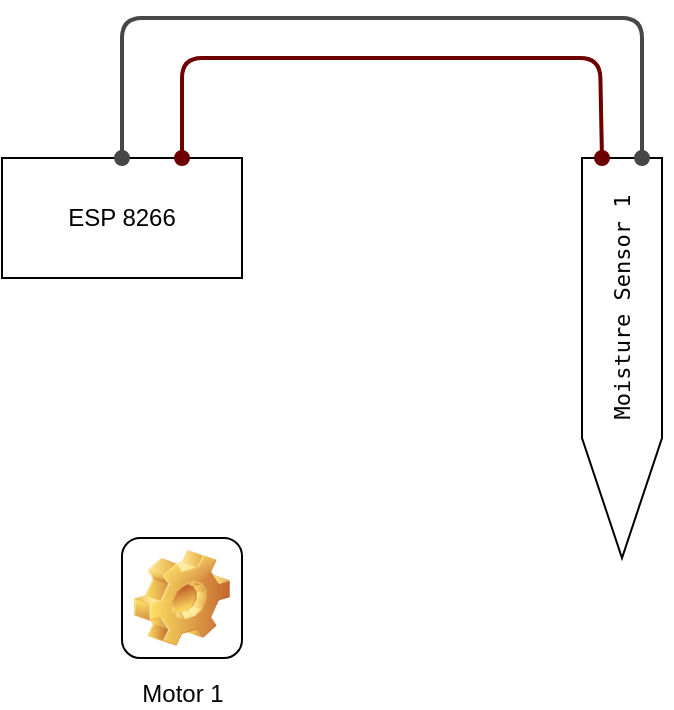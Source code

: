 <mxfile>
    <diagram id="au_H7yoJ1ZAJFuR8r1fB" name="Page-1">
        <mxGraphModel dx="1006" dy="784" grid="1" gridSize="10" guides="1" tooltips="1" connect="1" arrows="1" fold="1" page="1" pageScale="1" pageWidth="850" pageHeight="1100" math="0" shadow="0">
            <root>
                <mxCell id="0"/>
                <mxCell id="1" parent="0"/>
                <mxCell id="2" value="ESP 8266" style="rounded=0;whiteSpace=wrap;html=1;" vertex="1" parent="1">
                    <mxGeometry x="210" y="130" width="120" height="60" as="geometry"/>
                </mxCell>
                <mxCell id="3" value="Motor 1" style="icon;html=1;image=img/clipart/Gear_128x128.png" vertex="1" parent="1">
                    <mxGeometry x="270" y="320" width="60" height="60" as="geometry"/>
                </mxCell>
                <mxCell id="6" value="" style="group" vertex="1" connectable="0" parent="1">
                    <mxGeometry x="495" y="130" width="50" height="200" as="geometry"/>
                </mxCell>
                <mxCell id="4" value="&lt;pre&gt;&lt;br&gt;&lt;/pre&gt;" style="shape=offPageConnector;whiteSpace=wrap;html=1;size=0.3;align=center;" vertex="1" parent="6">
                    <mxGeometry x="5" width="40" height="200" as="geometry"/>
                </mxCell>
                <mxCell id="5" value="&lt;pre style=&quot;font-size: 12px;&quot;&gt;&lt;font style=&quot;font-size: 11px;&quot;&gt;Moisture Sensor 1&lt;/font&gt;&lt;/pre&gt;" style="text;html=1;align=center;verticalAlign=middle;resizable=0;points=[];autosize=1;strokeColor=none;fillColor=none;fontSize=11;rotation=-90;" vertex="1" parent="6">
                    <mxGeometry x="-45" y="50" width="140" height="50" as="geometry"/>
                </mxCell>
                <mxCell id="9" style="edgeStyle=none;html=1;exitX=0.75;exitY=0;exitDx=0;exitDy=0;fontSize=11;fillColor=#a20025;strokeColor=#6F0000;strokeWidth=2;endArrow=oval;endFill=1;startArrow=oval;startFill=1;entryX=0.25;entryY=0;entryDx=0;entryDy=0;" edge="1" parent="1" source="2" target="4">
                    <mxGeometry relative="1" as="geometry">
                        <mxPoint x="509" y="127" as="targetPoint"/>
                        <mxPoint x="300" y="130" as="sourcePoint"/>
                        <Array as="points">
                            <mxPoint x="300" y="80"/>
                            <mxPoint x="509" y="80"/>
                        </Array>
                    </mxGeometry>
                </mxCell>
                <mxCell id="10" style="edgeStyle=none;html=1;exitX=0.5;exitY=0;exitDx=0;exitDy=0;entryX=0.75;entryY=0;entryDx=0;entryDy=0;strokeWidth=2;fontSize=11;startArrow=oval;startFill=1;endArrow=oval;endFill=1;strokeColor=#474747;" edge="1" parent="1" source="2" target="4">
                    <mxGeometry relative="1" as="geometry">
                        <Array as="points">
                            <mxPoint x="270" y="60"/>
                            <mxPoint x="530" y="60"/>
                        </Array>
                    </mxGeometry>
                </mxCell>
            </root>
        </mxGraphModel>
    </diagram>
</mxfile>